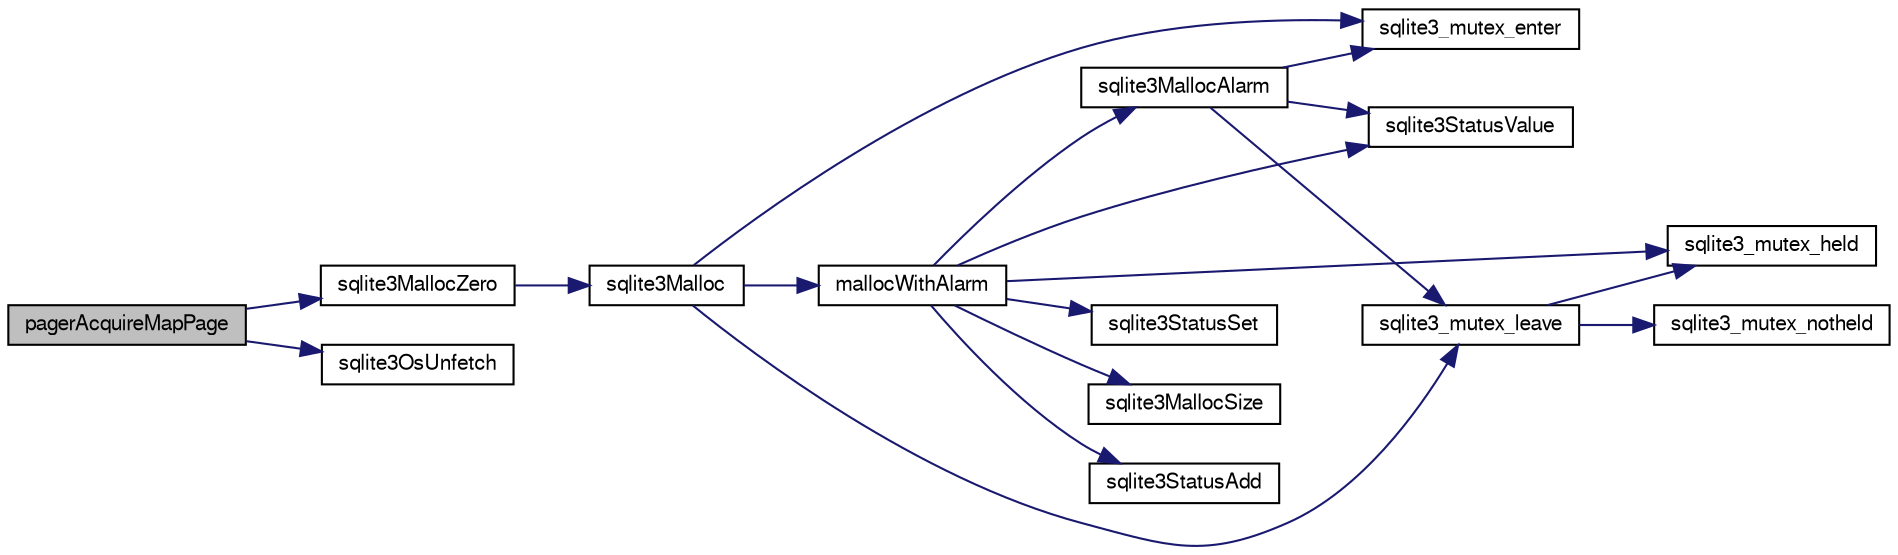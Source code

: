 digraph "pagerAcquireMapPage"
{
  edge [fontname="FreeSans",fontsize="10",labelfontname="FreeSans",labelfontsize="10"];
  node [fontname="FreeSans",fontsize="10",shape=record];
  rankdir="LR";
  Node198659 [label="pagerAcquireMapPage",height=0.2,width=0.4,color="black", fillcolor="grey75", style="filled", fontcolor="black"];
  Node198659 -> Node198660 [color="midnightblue",fontsize="10",style="solid",fontname="FreeSans"];
  Node198660 [label="sqlite3MallocZero",height=0.2,width=0.4,color="black", fillcolor="white", style="filled",URL="$sqlite3_8c.html#ab3e07a30b9b5471f9f5e8f9cb7229934"];
  Node198660 -> Node198661 [color="midnightblue",fontsize="10",style="solid",fontname="FreeSans"];
  Node198661 [label="sqlite3Malloc",height=0.2,width=0.4,color="black", fillcolor="white", style="filled",URL="$sqlite3_8c.html#a361a2eaa846b1885f123abe46f5d8b2b"];
  Node198661 -> Node198662 [color="midnightblue",fontsize="10",style="solid",fontname="FreeSans"];
  Node198662 [label="sqlite3_mutex_enter",height=0.2,width=0.4,color="black", fillcolor="white", style="filled",URL="$sqlite3_8c.html#a1c12cde690bd89f104de5cbad12a6bf5"];
  Node198661 -> Node198663 [color="midnightblue",fontsize="10",style="solid",fontname="FreeSans"];
  Node198663 [label="mallocWithAlarm",height=0.2,width=0.4,color="black", fillcolor="white", style="filled",URL="$sqlite3_8c.html#ab070d5cf8e48ec8a6a43cf025d48598b"];
  Node198663 -> Node198664 [color="midnightblue",fontsize="10",style="solid",fontname="FreeSans"];
  Node198664 [label="sqlite3_mutex_held",height=0.2,width=0.4,color="black", fillcolor="white", style="filled",URL="$sqlite3_8c.html#acf77da68932b6bc163c5e68547ecc3e7"];
  Node198663 -> Node198665 [color="midnightblue",fontsize="10",style="solid",fontname="FreeSans"];
  Node198665 [label="sqlite3StatusSet",height=0.2,width=0.4,color="black", fillcolor="white", style="filled",URL="$sqlite3_8c.html#afec7586c01fcb5ea17dc9d7725a589d9"];
  Node198663 -> Node198666 [color="midnightblue",fontsize="10",style="solid",fontname="FreeSans"];
  Node198666 [label="sqlite3StatusValue",height=0.2,width=0.4,color="black", fillcolor="white", style="filled",URL="$sqlite3_8c.html#a30b8ac296c6e200c1fa57708d52c6ef6"];
  Node198663 -> Node198667 [color="midnightblue",fontsize="10",style="solid",fontname="FreeSans"];
  Node198667 [label="sqlite3MallocAlarm",height=0.2,width=0.4,color="black", fillcolor="white", style="filled",URL="$sqlite3_8c.html#ada66988e8471d1198f3219c062377508"];
  Node198667 -> Node198666 [color="midnightblue",fontsize="10",style="solid",fontname="FreeSans"];
  Node198667 -> Node198668 [color="midnightblue",fontsize="10",style="solid",fontname="FreeSans"];
  Node198668 [label="sqlite3_mutex_leave",height=0.2,width=0.4,color="black", fillcolor="white", style="filled",URL="$sqlite3_8c.html#a5838d235601dbd3c1fa993555c6bcc93"];
  Node198668 -> Node198664 [color="midnightblue",fontsize="10",style="solid",fontname="FreeSans"];
  Node198668 -> Node198669 [color="midnightblue",fontsize="10",style="solid",fontname="FreeSans"];
  Node198669 [label="sqlite3_mutex_notheld",height=0.2,width=0.4,color="black", fillcolor="white", style="filled",URL="$sqlite3_8c.html#a83967c837c1c000d3b5adcfaa688f5dc"];
  Node198667 -> Node198662 [color="midnightblue",fontsize="10",style="solid",fontname="FreeSans"];
  Node198663 -> Node198670 [color="midnightblue",fontsize="10",style="solid",fontname="FreeSans"];
  Node198670 [label="sqlite3MallocSize",height=0.2,width=0.4,color="black", fillcolor="white", style="filled",URL="$sqlite3_8c.html#acf5d2a5f35270bafb050bd2def576955"];
  Node198663 -> Node198671 [color="midnightblue",fontsize="10",style="solid",fontname="FreeSans"];
  Node198671 [label="sqlite3StatusAdd",height=0.2,width=0.4,color="black", fillcolor="white", style="filled",URL="$sqlite3_8c.html#afa029f93586aeab4cc85360905dae9cd"];
  Node198661 -> Node198668 [color="midnightblue",fontsize="10",style="solid",fontname="FreeSans"];
  Node198659 -> Node198672 [color="midnightblue",fontsize="10",style="solid",fontname="FreeSans"];
  Node198672 [label="sqlite3OsUnfetch",height=0.2,width=0.4,color="black", fillcolor="white", style="filled",URL="$sqlite3_8c.html#abc0da72cb8b8989cf8708b572fe5fef4"];
}
